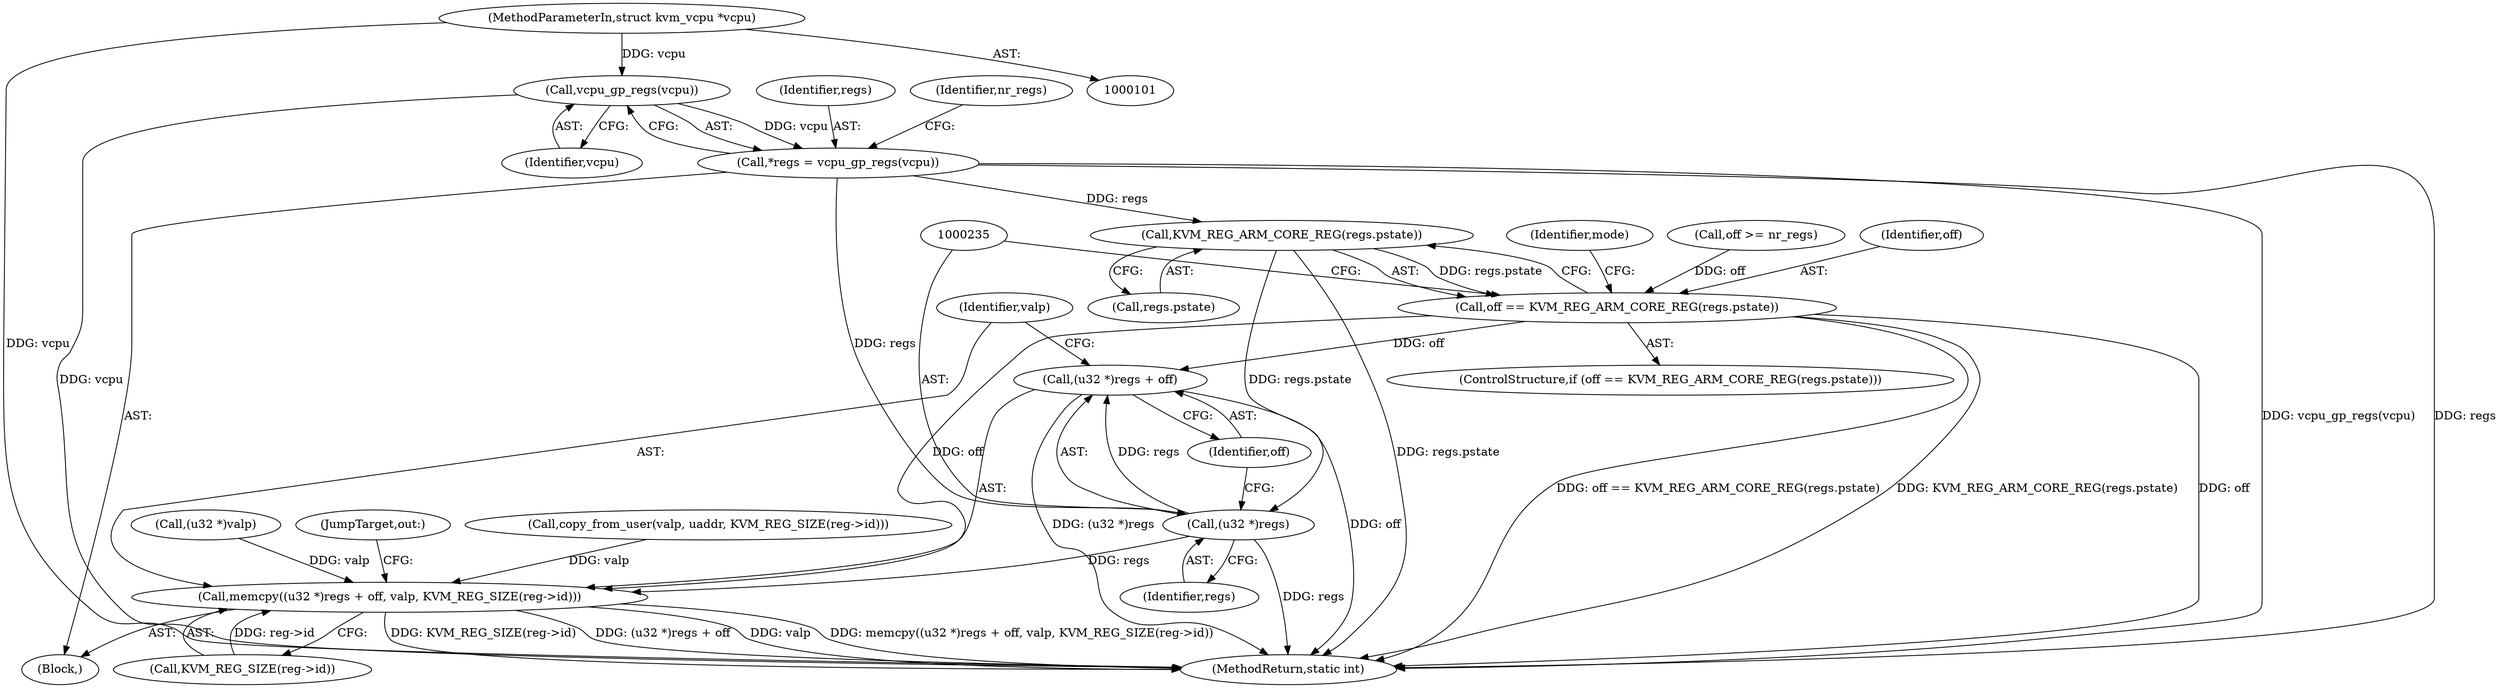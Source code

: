 digraph "0_linux_d26c25a9d19b5976b319af528886f89cf455692d_0@pointer" {
"1000102" [label="(MethodParameterIn,struct kvm_vcpu *vcpu)"];
"1000118" [label="(Call,vcpu_gp_regs(vcpu))"];
"1000116" [label="(Call,*regs = vcpu_gp_regs(vcpu))"];
"1000199" [label="(Call,KVM_REG_ARM_CORE_REG(regs.pstate))"];
"1000197" [label="(Call,off == KVM_REG_ARM_CORE_REG(regs.pstate))"];
"1000232" [label="(Call,memcpy((u32 *)regs + off, valp, KVM_REG_SIZE(reg->id)))"];
"1000233" [label="(Call,(u32 *)regs + off)"];
"1000234" [label="(Call,(u32 *)regs)"];
"1000197" [label="(Call,off == KVM_REG_ARM_CORE_REG(regs.pstate))"];
"1000198" [label="(Identifier,off)"];
"1000196" [label="(ControlStructure,if (off == KVM_REG_ARM_CORE_REG(regs.pstate)))"];
"1000243" [label="(JumpTarget,out:)"];
"1000122" [label="(Identifier,nr_regs)"];
"1000246" [label="(MethodReturn,static int)"];
"1000232" [label="(Call,memcpy((u32 *)regs + off, valp, KVM_REG_SIZE(reg->id)))"];
"1000206" [label="(Identifier,mode)"];
"1000104" [label="(Block,)"];
"1000117" [label="(Identifier,regs)"];
"1000118" [label="(Call,vcpu_gp_regs(vcpu))"];
"1000119" [label="(Identifier,vcpu)"];
"1000148" [label="(Call,off >= nr_regs)"];
"1000200" [label="(Call,regs.pstate)"];
"1000183" [label="(Call,copy_from_user(valp, uaddr, KVM_REG_SIZE(reg->id)))"];
"1000237" [label="(Identifier,off)"];
"1000102" [label="(MethodParameterIn,struct kvm_vcpu *vcpu)"];
"1000233" [label="(Call,(u32 *)regs + off)"];
"1000116" [label="(Call,*regs = vcpu_gp_regs(vcpu))"];
"1000238" [label="(Identifier,valp)"];
"1000234" [label="(Call,(u32 *)regs)"];
"1000209" [label="(Call,(u32 *)valp)"];
"1000199" [label="(Call,KVM_REG_ARM_CORE_REG(regs.pstate))"];
"1000236" [label="(Identifier,regs)"];
"1000239" [label="(Call,KVM_REG_SIZE(reg->id))"];
"1000102" -> "1000101"  [label="AST: "];
"1000102" -> "1000246"  [label="DDG: vcpu"];
"1000102" -> "1000118"  [label="DDG: vcpu"];
"1000118" -> "1000116"  [label="AST: "];
"1000118" -> "1000119"  [label="CFG: "];
"1000119" -> "1000118"  [label="AST: "];
"1000116" -> "1000118"  [label="CFG: "];
"1000118" -> "1000246"  [label="DDG: vcpu"];
"1000118" -> "1000116"  [label="DDG: vcpu"];
"1000116" -> "1000104"  [label="AST: "];
"1000117" -> "1000116"  [label="AST: "];
"1000122" -> "1000116"  [label="CFG: "];
"1000116" -> "1000246"  [label="DDG: vcpu_gp_regs(vcpu)"];
"1000116" -> "1000246"  [label="DDG: regs"];
"1000116" -> "1000199"  [label="DDG: regs"];
"1000116" -> "1000234"  [label="DDG: regs"];
"1000199" -> "1000197"  [label="AST: "];
"1000199" -> "1000200"  [label="CFG: "];
"1000200" -> "1000199"  [label="AST: "];
"1000197" -> "1000199"  [label="CFG: "];
"1000199" -> "1000246"  [label="DDG: regs.pstate"];
"1000199" -> "1000197"  [label="DDG: regs.pstate"];
"1000199" -> "1000234"  [label="DDG: regs.pstate"];
"1000197" -> "1000196"  [label="AST: "];
"1000198" -> "1000197"  [label="AST: "];
"1000206" -> "1000197"  [label="CFG: "];
"1000235" -> "1000197"  [label="CFG: "];
"1000197" -> "1000246"  [label="DDG: off == KVM_REG_ARM_CORE_REG(regs.pstate)"];
"1000197" -> "1000246"  [label="DDG: KVM_REG_ARM_CORE_REG(regs.pstate)"];
"1000197" -> "1000246"  [label="DDG: off"];
"1000148" -> "1000197"  [label="DDG: off"];
"1000197" -> "1000232"  [label="DDG: off"];
"1000197" -> "1000233"  [label="DDG: off"];
"1000232" -> "1000104"  [label="AST: "];
"1000232" -> "1000239"  [label="CFG: "];
"1000233" -> "1000232"  [label="AST: "];
"1000238" -> "1000232"  [label="AST: "];
"1000239" -> "1000232"  [label="AST: "];
"1000243" -> "1000232"  [label="CFG: "];
"1000232" -> "1000246"  [label="DDG: KVM_REG_SIZE(reg->id)"];
"1000232" -> "1000246"  [label="DDG: (u32 *)regs + off"];
"1000232" -> "1000246"  [label="DDG: valp"];
"1000232" -> "1000246"  [label="DDG: memcpy((u32 *)regs + off, valp, KVM_REG_SIZE(reg->id))"];
"1000234" -> "1000232"  [label="DDG: regs"];
"1000183" -> "1000232"  [label="DDG: valp"];
"1000209" -> "1000232"  [label="DDG: valp"];
"1000239" -> "1000232"  [label="DDG: reg->id"];
"1000233" -> "1000237"  [label="CFG: "];
"1000234" -> "1000233"  [label="AST: "];
"1000237" -> "1000233"  [label="AST: "];
"1000238" -> "1000233"  [label="CFG: "];
"1000233" -> "1000246"  [label="DDG: off"];
"1000233" -> "1000246"  [label="DDG: (u32 *)regs"];
"1000234" -> "1000233"  [label="DDG: regs"];
"1000234" -> "1000236"  [label="CFG: "];
"1000235" -> "1000234"  [label="AST: "];
"1000236" -> "1000234"  [label="AST: "];
"1000237" -> "1000234"  [label="CFG: "];
"1000234" -> "1000246"  [label="DDG: regs"];
}
